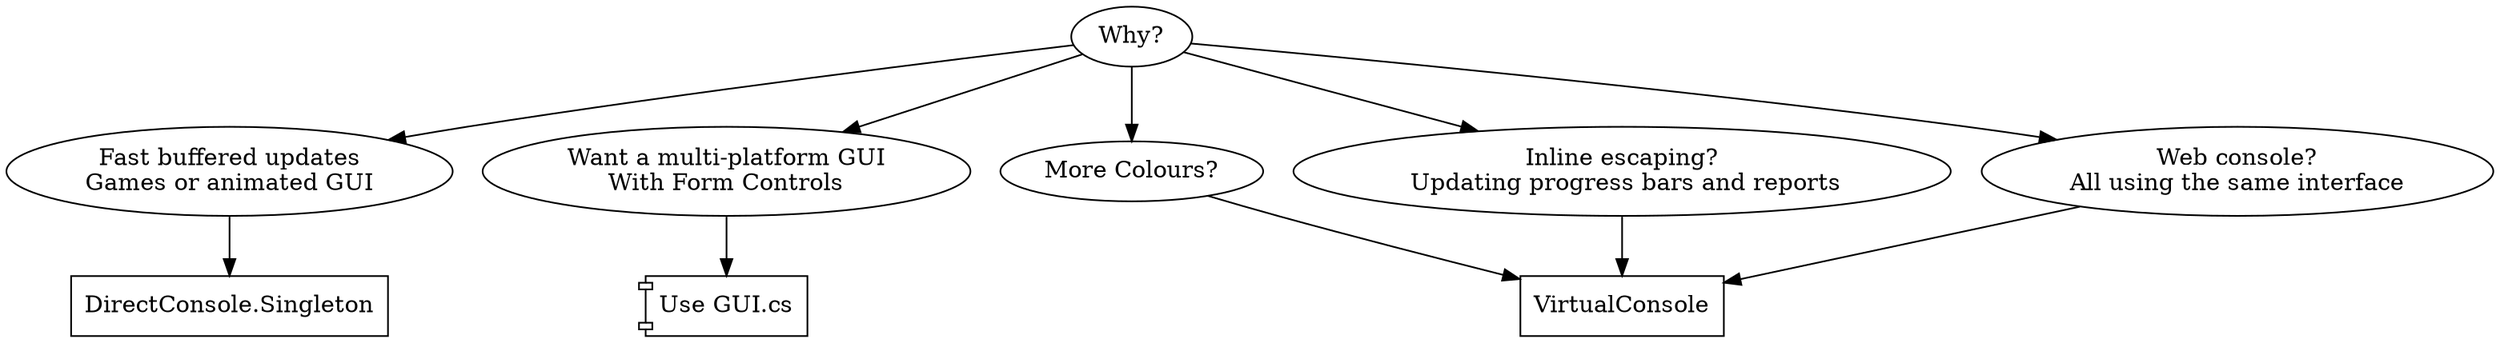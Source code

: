 digraph g {
    a[label="Why?"];
    b[label="Fast buffered updates\nGames or animated GUI"];
    c[label="DirectConsole.Singleton" shape=rect ];
    g[label="Want a multi-platform GUI\nWith Form Controls"];
    gg[label="Use GUI.cs" shape="component" href="https://www.nuget.org/packages/Terminal.Gui/"];

    d[label="More Colours?"]
    e[label="Inline escaping?\n Updating progress bars and reports"]
    f[label="Web console?\nAll using the same interface"]

    v[label="VirtualConsole" shape=rect ];

    a -> d;
    a -> e;
    a -> f;

    d -> v;
    e -> v;
    f -> v;

    a->b->c

    a->g->gg;

    
}